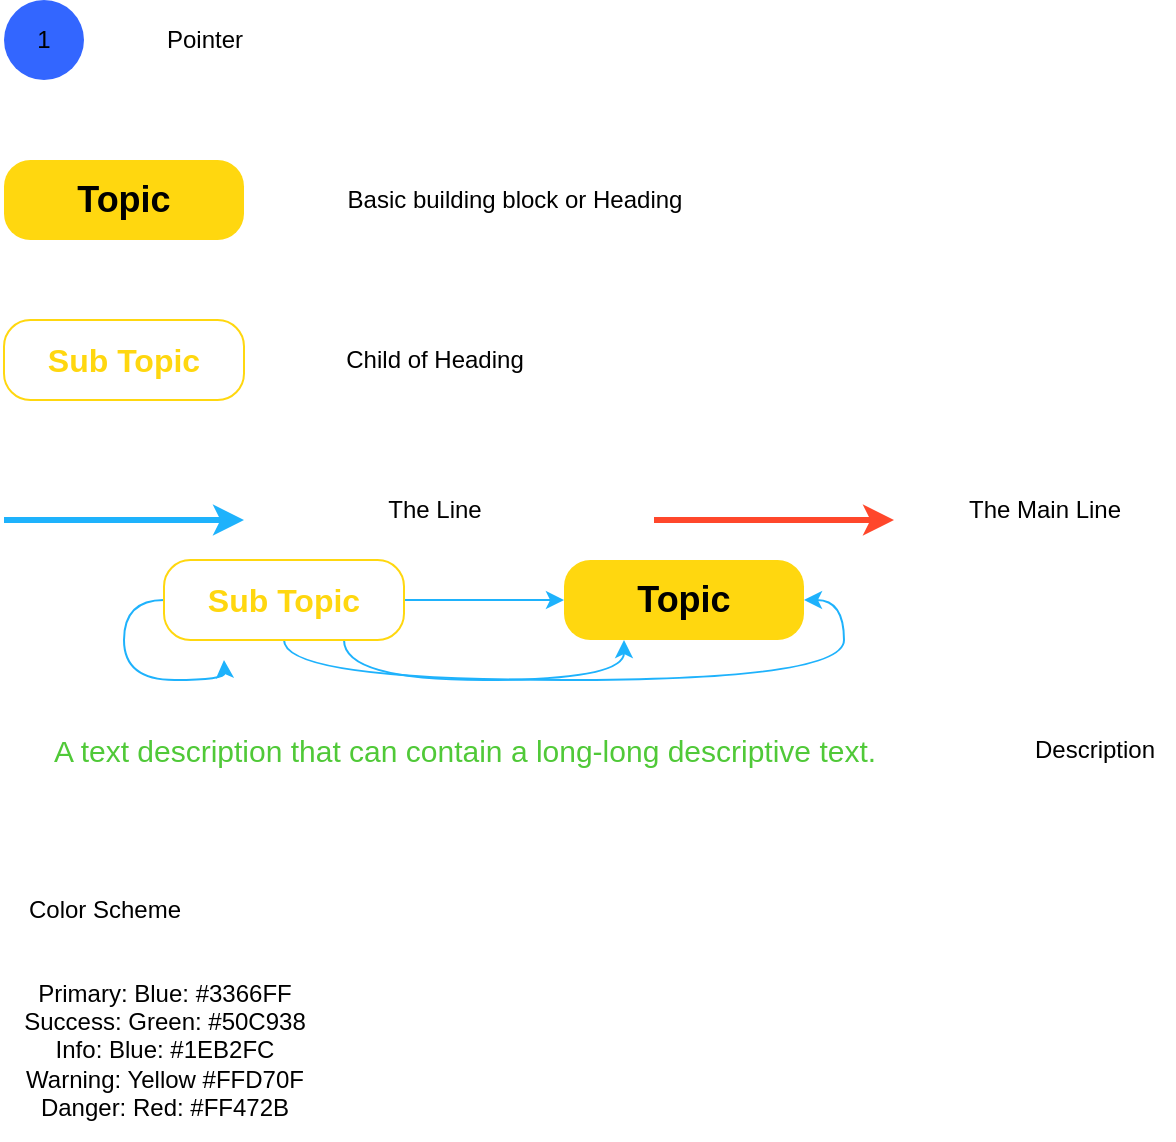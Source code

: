 <mxfile version="20.2.0" type="github">
  <diagram id="cshwPX_A37NrAggyJGjt" name="Page-1">
    <mxGraphModel dx="868" dy="451" grid="1" gridSize="10" guides="1" tooltips="1" connect="1" arrows="1" fold="1" page="1" pageScale="1" pageWidth="850" pageHeight="1100" math="0" shadow="0">
      <root>
        <mxCell id="0" />
        <mxCell id="1" parent="0" />
        <mxCell id="meagpWqbTiwn4pSL5lax-3" value="1" style="ellipse;whiteSpace=wrap;html=1;aspect=fixed;fillColor=#3366FF;strokeColor=none;" parent="1" vertex="1">
          <mxGeometry x="40" y="40" width="40" height="40" as="geometry" />
        </mxCell>
        <mxCell id="meagpWqbTiwn4pSL5lax-4" value="Pointer" style="text;html=1;align=center;verticalAlign=middle;resizable=0;points=[];autosize=1;strokeColor=none;fillColor=none;" parent="1" vertex="1">
          <mxGeometry x="110" y="45" width="60" height="30" as="geometry" />
        </mxCell>
        <mxCell id="meagpWqbTiwn4pSL5lax-5" value="&lt;pre&gt;&lt;font face=&quot;Helvetica&quot; size=&quot;1&quot; color=&quot;#000000&quot;&gt;&lt;b style=&quot;font-size: 18px;&quot;&gt;Topic&lt;/b&gt;&lt;/font&gt;&lt;/pre&gt;" style="rounded=1;whiteSpace=wrap;html=1;fillColor=#FFD70F;strokeColor=none;arcSize=33;" parent="1" vertex="1">
          <mxGeometry x="40" y="120" width="120" height="40" as="geometry" />
        </mxCell>
        <mxCell id="meagpWqbTiwn4pSL5lax-7" value="Basic building block or Heading" style="text;html=1;align=center;verticalAlign=middle;resizable=0;points=[];autosize=1;strokeColor=none;fillColor=none;" parent="1" vertex="1">
          <mxGeometry x="200" y="125" width="190" height="30" as="geometry" />
        </mxCell>
        <mxCell id="meagpWqbTiwn4pSL5lax-8" value="&lt;pre&gt;&lt;font color=&quot;#ffd70f&quot; face=&quot;Helvetica&quot; size=&quot;1&quot;&gt;&lt;b style=&quot;font-size: 16px;&quot;&gt;Sub Topic&lt;/b&gt;&lt;/font&gt;&lt;/pre&gt;" style="rounded=1;whiteSpace=wrap;html=1;fillColor=none;strokeColor=#FFD70F;arcSize=33;" parent="1" vertex="1">
          <mxGeometry x="40" y="200" width="120" height="40" as="geometry" />
        </mxCell>
        <mxCell id="meagpWqbTiwn4pSL5lax-10" value="Child of Heading" style="text;html=1;align=center;verticalAlign=middle;resizable=0;points=[];autosize=1;strokeColor=none;fillColor=none;" parent="1" vertex="1">
          <mxGeometry x="200" y="205" width="110" height="30" as="geometry" />
        </mxCell>
        <mxCell id="meagpWqbTiwn4pSL5lax-11" value="" style="endArrow=classic;html=1;fontFamily=Helvetica;fontSize=16;fontColor=#FFD70F;strokeColor=#1EB2FC;edgeStyle=orthogonalEdgeStyle;curved=1;shadow=0;sketch=0;strokeWidth=3;" parent="1" edge="1">
          <mxGeometry width="50" height="50" relative="1" as="geometry">
            <mxPoint x="40" y="300" as="sourcePoint" />
            <mxPoint x="160" y="300" as="targetPoint" />
          </mxGeometry>
        </mxCell>
        <mxCell id="meagpWqbTiwn4pSL5lax-30" style="edgeStyle=orthogonalEdgeStyle;curved=1;sketch=0;orthogonalLoop=1;jettySize=auto;html=1;exitX=1;exitY=0.5;exitDx=0;exitDy=0;entryX=0;entryY=0.5;entryDx=0;entryDy=0;shadow=0;fontFamily=Helvetica;fontSize=16;fontColor=#FFD70F;startArrow=none;startFill=0;strokeColor=#1EB2FC;" parent="1" source="meagpWqbTiwn4pSL5lax-12" target="meagpWqbTiwn4pSL5lax-13" edge="1">
          <mxGeometry relative="1" as="geometry" />
        </mxCell>
        <mxCell id="meagpWqbTiwn4pSL5lax-31" style="edgeStyle=orthogonalEdgeStyle;curved=1;sketch=0;orthogonalLoop=1;jettySize=auto;html=1;exitX=0.75;exitY=1;exitDx=0;exitDy=0;entryX=0.25;entryY=1;entryDx=0;entryDy=0;shadow=0;fontFamily=Helvetica;fontSize=16;fontColor=#FFD70F;startArrow=none;startFill=0;strokeColor=#1EB2FC;" parent="1" source="meagpWqbTiwn4pSL5lax-12" target="meagpWqbTiwn4pSL5lax-13" edge="1">
          <mxGeometry relative="1" as="geometry" />
        </mxCell>
        <mxCell id="meagpWqbTiwn4pSL5lax-32" style="edgeStyle=orthogonalEdgeStyle;curved=1;sketch=0;orthogonalLoop=1;jettySize=auto;html=1;exitX=0.5;exitY=1;exitDx=0;exitDy=0;entryX=1;entryY=0.5;entryDx=0;entryDy=0;shadow=0;fontFamily=Helvetica;fontSize=16;fontColor=#FFD70F;startArrow=none;startFill=0;strokeColor=#1EB2FC;" parent="1" source="meagpWqbTiwn4pSL5lax-12" target="meagpWqbTiwn4pSL5lax-13" edge="1">
          <mxGeometry relative="1" as="geometry" />
        </mxCell>
        <mxCell id="meagpWqbTiwn4pSL5lax-33" style="edgeStyle=orthogonalEdgeStyle;curved=1;sketch=0;orthogonalLoop=1;jettySize=auto;html=1;exitX=0;exitY=0.5;exitDx=0;exitDy=0;shadow=0;fontFamily=Helvetica;fontSize=16;fontColor=#FFD70F;startArrow=none;startFill=0;strokeColor=#1EB2FC;" parent="1" source="meagpWqbTiwn4pSL5lax-12" edge="1">
          <mxGeometry relative="1" as="geometry">
            <mxPoint x="150" y="370" as="targetPoint" />
          </mxGeometry>
        </mxCell>
        <mxCell id="meagpWqbTiwn4pSL5lax-12" value="&lt;pre&gt;&lt;font color=&quot;#ffd70f&quot; face=&quot;Helvetica&quot; size=&quot;1&quot;&gt;&lt;b style=&quot;font-size: 16px;&quot;&gt;Sub Topic&lt;/b&gt;&lt;/font&gt;&lt;/pre&gt;" style="rounded=1;whiteSpace=wrap;html=1;fillColor=none;strokeColor=#FFD70F;arcSize=33;" parent="1" vertex="1">
          <mxGeometry x="120" y="320" width="120" height="40" as="geometry" />
        </mxCell>
        <mxCell id="meagpWqbTiwn4pSL5lax-13" value="&lt;pre&gt;&lt;font face=&quot;Helvetica&quot; size=&quot;1&quot; color=&quot;#000000&quot;&gt;&lt;b style=&quot;font-size: 18px;&quot;&gt;Topic&lt;/b&gt;&lt;/font&gt;&lt;/pre&gt;" style="rounded=1;whiteSpace=wrap;html=1;fillColor=#FFD70F;strokeColor=none;arcSize=33;" parent="1" vertex="1">
          <mxGeometry x="320" y="320" width="120" height="40" as="geometry" />
        </mxCell>
        <mxCell id="meagpWqbTiwn4pSL5lax-17" value="The Line" style="text;html=1;align=center;verticalAlign=middle;resizable=0;points=[];autosize=1;strokeColor=none;fillColor=none;" parent="1" vertex="1">
          <mxGeometry x="220" y="280" width="70" height="30" as="geometry" />
        </mxCell>
        <mxCell id="meagpWqbTiwn4pSL5lax-34" value="&lt;font style=&quot;font-size: 15px;&quot; color=&quot;#50c938&quot;&gt;A text description that can contain a long-long descriptive text.&lt;/font&gt;" style="text;html=1;align=center;verticalAlign=middle;resizable=0;points=[];autosize=1;strokeColor=none;fillColor=none;fontSize=16;fontFamily=Helvetica;fontColor=#FFD70F;shadow=0;glass=0;rounded=0;sketch=0;" parent="1" vertex="1">
          <mxGeometry x="55" y="400" width="430" height="30" as="geometry" />
        </mxCell>
        <mxCell id="meagpWqbTiwn4pSL5lax-39" value="Description" style="text;html=1;align=center;verticalAlign=middle;resizable=0;points=[];autosize=1;strokeColor=none;fillColor=none;" parent="1" vertex="1">
          <mxGeometry x="545" y="400" width="80" height="30" as="geometry" />
        </mxCell>
        <mxCell id="meagpWqbTiwn4pSL5lax-43" value="Color Scheme" style="text;html=1;align=center;verticalAlign=middle;resizable=0;points=[];autosize=1;strokeColor=none;fillColor=none;" parent="1" vertex="1">
          <mxGeometry x="40" y="480" width="100" height="30" as="geometry" />
        </mxCell>
        <mxCell id="meagpWqbTiwn4pSL5lax-44" value="Primary: Blue:&amp;nbsp;#3366FF&lt;br&gt;Success: Green:&amp;nbsp;#50C938&lt;br&gt;Info: Blue:&amp;nbsp;#1EB2FC&lt;br&gt;Warning: Yellow&amp;nbsp;#FFD70F&lt;br&gt;Danger: Red:&amp;nbsp;#FF472B&lt;br&gt;" style="text;html=1;align=center;verticalAlign=middle;resizable=0;points=[];autosize=1;strokeColor=none;fillColor=none;" parent="1" vertex="1">
          <mxGeometry x="40" y="520" width="160" height="90" as="geometry" />
        </mxCell>
        <mxCell id="Oku_Xs1xo04veZ5rl86R-1" value="" style="endArrow=classic;html=1;fontFamily=Helvetica;fontSize=16;fontColor=#FFD70F;strokeColor=#FF472B;edgeStyle=orthogonalEdgeStyle;curved=1;shadow=0;sketch=0;strokeWidth=3;" edge="1" parent="1">
          <mxGeometry width="50" height="50" relative="1" as="geometry">
            <mxPoint x="365" y="300" as="sourcePoint" />
            <mxPoint x="485" y="300" as="targetPoint" />
          </mxGeometry>
        </mxCell>
        <mxCell id="Oku_Xs1xo04veZ5rl86R-2" value="The Main Line" style="text;html=1;align=center;verticalAlign=middle;resizable=0;points=[];autosize=1;strokeColor=none;fillColor=none;" vertex="1" parent="1">
          <mxGeometry x="510" y="280" width="100" height="30" as="geometry" />
        </mxCell>
      </root>
    </mxGraphModel>
  </diagram>
</mxfile>
